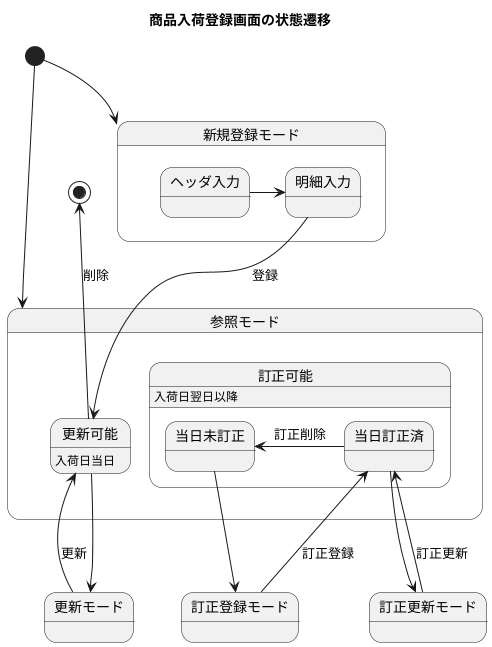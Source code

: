 @startuml
title
商品入荷登録画面の状態遷移
end title
'state
state 参照モード {
  state 更新可能 : 入荷日当日
  state 訂正可能 : 入荷日翌日以降
  state 訂正可能 {
    state 当日未訂正
    state 当日訂正済
  }
}
state 新規登録モード {
  state ヘッダ入力
  state 明細入力
}
state 更新モード
state 訂正登録モード
state 訂正更新モード
'begin
[*] -down-> 新規登録モード
[*] -down-> 参照モード
'新規登録モード
ヘッダ入力 -> 明細入力
明細入力 -down-> 更新可能 : 登録
'参照モード
更新可能 -down-> 更新モード
当日未訂正 -down-> 訂正登録モード
当日訂正済 -down-> 訂正更新モード
更新可能 -up-> [*] : 削除
当日訂正済 -> 当日未訂正 : 訂正削除
'更新モード
更新モード -> 更新可能 : 更新
'訂正登録モード
訂正登録モード -> 当日訂正済 : 訂正登録
'訂正更新モード
訂正更新モード -> 当日訂正済 : 訂正更新
'end
@enduml
